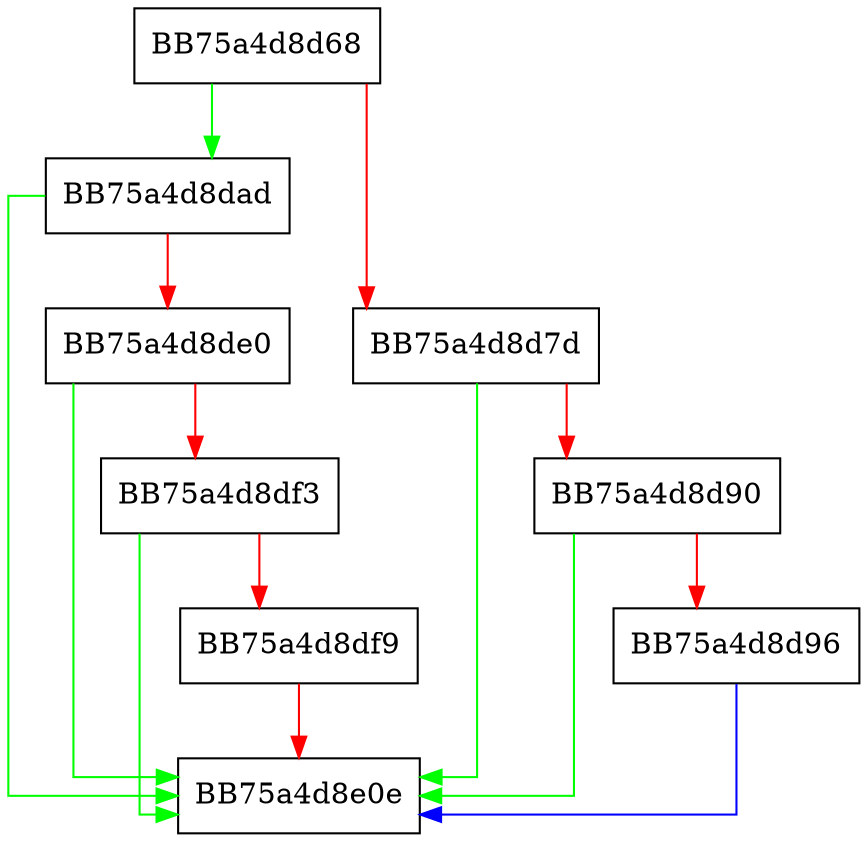 digraph DiagnosticScanSetAsyncBufferSize {
  node [shape="box"];
  graph [splines=ortho];
  BB75a4d8d68 -> BB75a4d8dad [color="green"];
  BB75a4d8d68 -> BB75a4d8d7d [color="red"];
  BB75a4d8d7d -> BB75a4d8e0e [color="green"];
  BB75a4d8d7d -> BB75a4d8d90 [color="red"];
  BB75a4d8d90 -> BB75a4d8e0e [color="green"];
  BB75a4d8d90 -> BB75a4d8d96 [color="red"];
  BB75a4d8d96 -> BB75a4d8e0e [color="blue"];
  BB75a4d8dad -> BB75a4d8e0e [color="green"];
  BB75a4d8dad -> BB75a4d8de0 [color="red"];
  BB75a4d8de0 -> BB75a4d8e0e [color="green"];
  BB75a4d8de0 -> BB75a4d8df3 [color="red"];
  BB75a4d8df3 -> BB75a4d8e0e [color="green"];
  BB75a4d8df3 -> BB75a4d8df9 [color="red"];
  BB75a4d8df9 -> BB75a4d8e0e [color="red"];
}